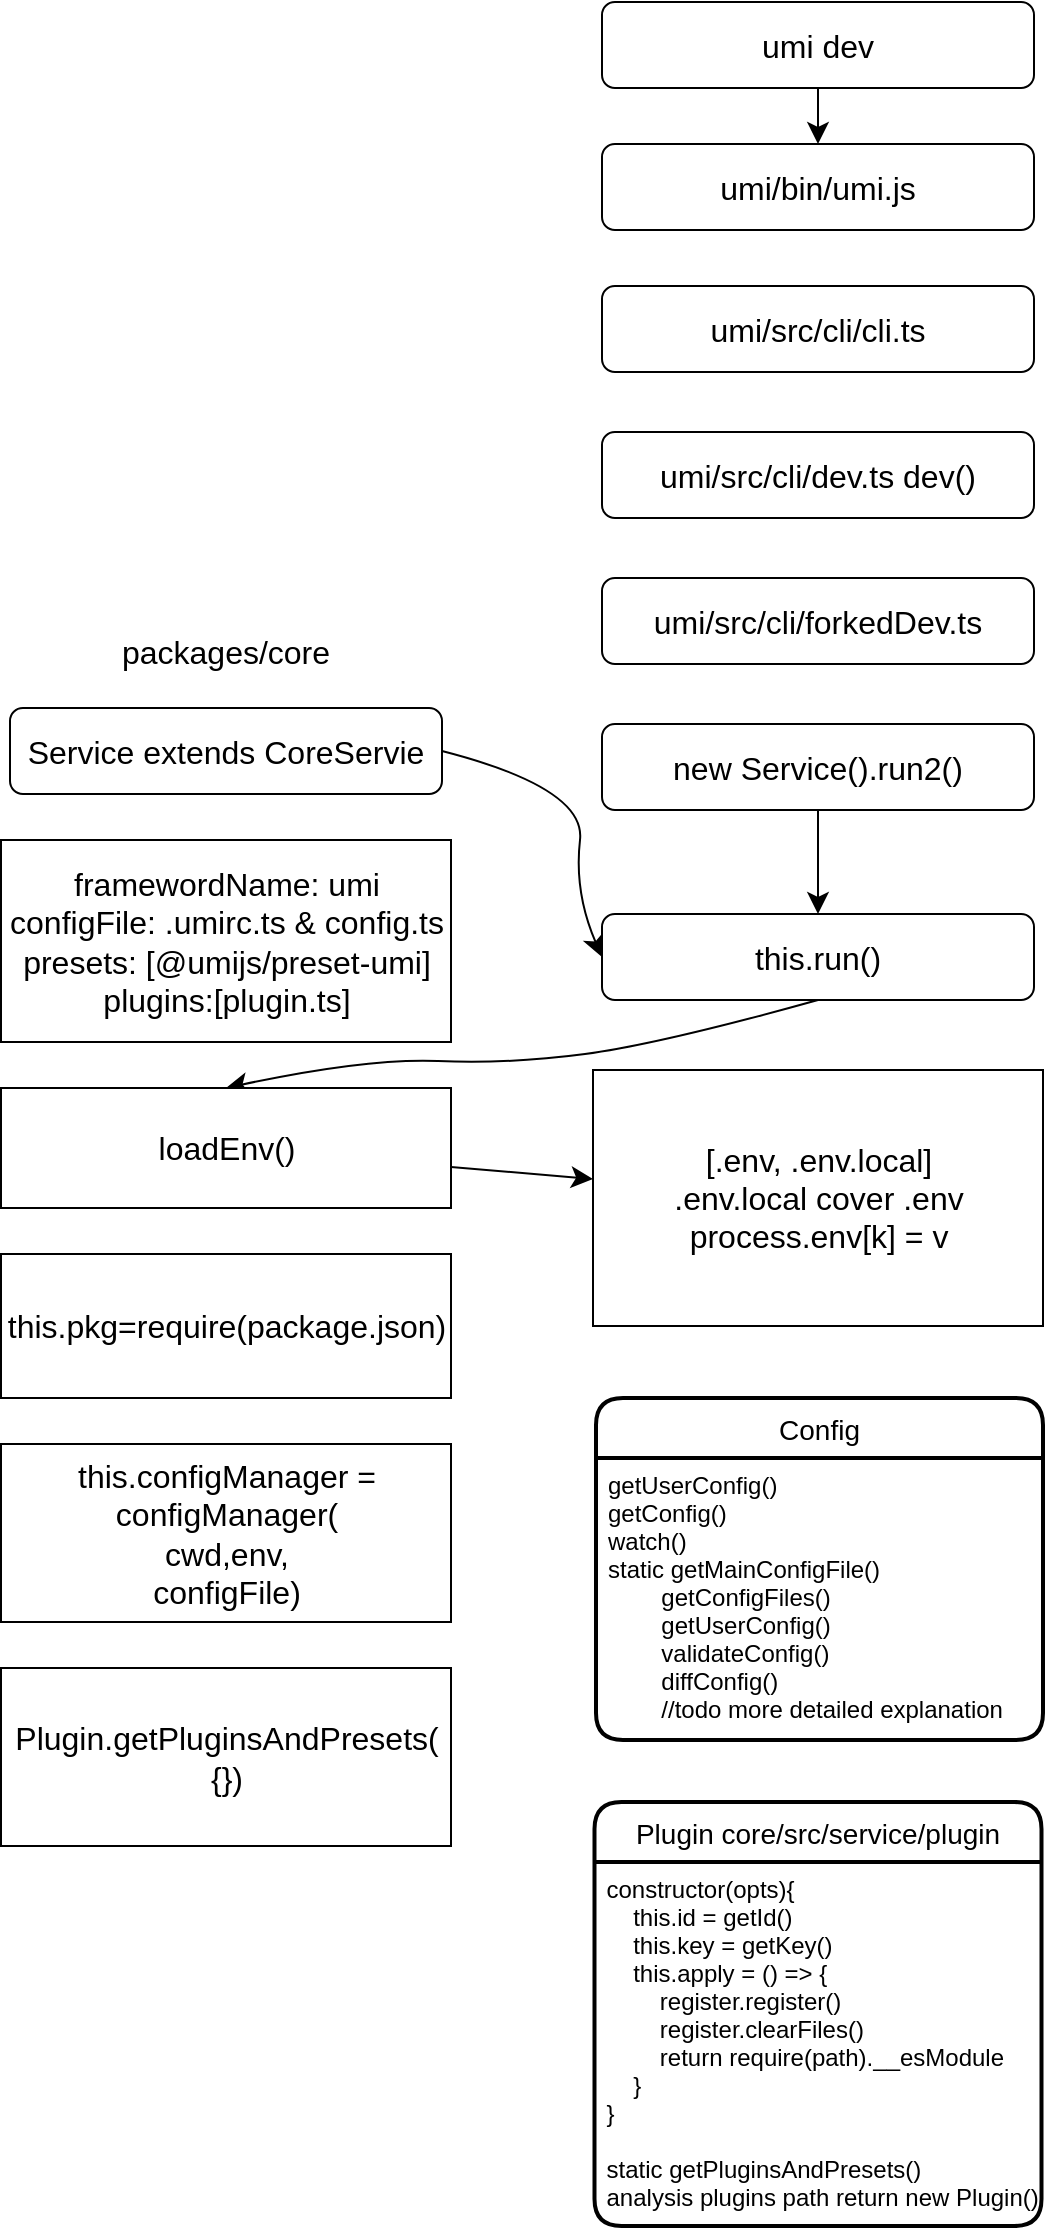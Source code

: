 <mxfile version="20.8.20" type="github">
  <diagram name="第 1 页" id="_LmHi21ieHVFVFbyD48o">
    <mxGraphModel dx="875" dy="526" grid="0" gridSize="10" guides="1" tooltips="1" connect="1" arrows="1" fold="1" page="1" pageScale="1" pageWidth="827" pageHeight="1169" math="0" shadow="0">
      <root>
        <mxCell id="0" />
        <mxCell id="1" parent="0" />
        <mxCell id="dfm-5kzRMY3-W3S_KdrZ-3" style="edgeStyle=none;curved=1;rounded=0;orthogonalLoop=1;jettySize=auto;html=1;exitX=0.5;exitY=1;exitDx=0;exitDy=0;entryX=0.5;entryY=0;entryDx=0;entryDy=0;fontSize=12;startSize=8;endSize=8;" edge="1" parent="1" source="dfm-5kzRMY3-W3S_KdrZ-1" target="dfm-5kzRMY3-W3S_KdrZ-2">
          <mxGeometry relative="1" as="geometry" />
        </mxCell>
        <mxCell id="dfm-5kzRMY3-W3S_KdrZ-1" value="umi dev" style="rounded=1;whiteSpace=wrap;html=1;fontSize=16;" vertex="1" parent="1">
          <mxGeometry x="325" y="23" width="216" height="43" as="geometry" />
        </mxCell>
        <mxCell id="dfm-5kzRMY3-W3S_KdrZ-2" value="umi/bin/umi.js" style="rounded=1;whiteSpace=wrap;html=1;fontSize=16;" vertex="1" parent="1">
          <mxGeometry x="325" y="94" width="216" height="43" as="geometry" />
        </mxCell>
        <mxCell id="dfm-5kzRMY3-W3S_KdrZ-4" value="umi/src/cli/cli.ts" style="rounded=1;whiteSpace=wrap;html=1;fontSize=16;" vertex="1" parent="1">
          <mxGeometry x="325" y="165" width="216" height="43" as="geometry" />
        </mxCell>
        <mxCell id="dfm-5kzRMY3-W3S_KdrZ-5" value="umi/src/cli/dev.ts&lt;span style=&quot;white-space: pre;&quot;&gt;	&lt;/span&gt;dev()" style="rounded=1;whiteSpace=wrap;html=1;fontSize=16;" vertex="1" parent="1">
          <mxGeometry x="325" y="238" width="216" height="43" as="geometry" />
        </mxCell>
        <mxCell id="dfm-5kzRMY3-W3S_KdrZ-6" value="umi/src/cli/forkedDev.ts" style="rounded=1;whiteSpace=wrap;html=1;fontSize=16;" vertex="1" parent="1">
          <mxGeometry x="325" y="311" width="216" height="43" as="geometry" />
        </mxCell>
        <mxCell id="dfm-5kzRMY3-W3S_KdrZ-25" style="edgeStyle=none;curved=1;rounded=0;orthogonalLoop=1;jettySize=auto;html=1;exitX=0.5;exitY=1;exitDx=0;exitDy=0;entryX=0.5;entryY=0;entryDx=0;entryDy=0;fontSize=12;startSize=8;endSize=8;" edge="1" parent="1" source="dfm-5kzRMY3-W3S_KdrZ-7" target="dfm-5kzRMY3-W3S_KdrZ-18">
          <mxGeometry relative="1" as="geometry" />
        </mxCell>
        <mxCell id="dfm-5kzRMY3-W3S_KdrZ-7" value="new Service().run2()" style="rounded=1;whiteSpace=wrap;html=1;fontSize=16;" vertex="1" parent="1">
          <mxGeometry x="325" y="384" width="216" height="43" as="geometry" />
        </mxCell>
        <mxCell id="dfm-5kzRMY3-W3S_KdrZ-19" style="edgeStyle=none;curved=1;rounded=0;orthogonalLoop=1;jettySize=auto;html=1;exitX=1;exitY=0.5;exitDx=0;exitDy=0;entryX=0;entryY=0.5;entryDx=0;entryDy=0;fontSize=12;startSize=8;endSize=8;" edge="1" parent="1" source="dfm-5kzRMY3-W3S_KdrZ-9" target="dfm-5kzRMY3-W3S_KdrZ-18">
          <mxGeometry relative="1" as="geometry">
            <mxPoint x="296.0" y="405.5" as="sourcePoint" />
            <Array as="points">
              <mxPoint x="317" y="416" />
              <mxPoint x="311" y="468" />
            </Array>
          </mxGeometry>
        </mxCell>
        <mxCell id="dfm-5kzRMY3-W3S_KdrZ-9" value="Service extends CoreServie" style="rounded=1;whiteSpace=wrap;html=1;fontSize=16;" vertex="1" parent="1">
          <mxGeometry x="29" y="376" width="216" height="43" as="geometry" />
        </mxCell>
        <mxCell id="dfm-5kzRMY3-W3S_KdrZ-11" value="framewordName: umi&lt;br&gt;configFile: .umirc.ts &amp;amp; config.ts&lt;br&gt;presets: [@umijs/preset-umi]&lt;br&gt;plugins:[plugin.ts]" style="html=1;fontSize=16;" vertex="1" parent="1">
          <mxGeometry x="24.5" y="442" width="225" height="101" as="geometry" />
        </mxCell>
        <mxCell id="dfm-5kzRMY3-W3S_KdrZ-31" style="edgeStyle=none;curved=1;rounded=0;orthogonalLoop=1;jettySize=auto;html=1;exitX=0.5;exitY=1;exitDx=0;exitDy=0;entryX=0.5;entryY=0;entryDx=0;entryDy=0;fontSize=12;startSize=8;endSize=8;" edge="1" parent="1" source="dfm-5kzRMY3-W3S_KdrZ-18" target="dfm-5kzRMY3-W3S_KdrZ-30">
          <mxGeometry relative="1" as="geometry">
            <Array as="points">
              <mxPoint x="354" y="544" />
              <mxPoint x="279" y="554" />
              <mxPoint x="207" y="551" />
            </Array>
          </mxGeometry>
        </mxCell>
        <mxCell id="dfm-5kzRMY3-W3S_KdrZ-18" value="this.run()" style="rounded=1;whiteSpace=wrap;html=1;fontSize=16;" vertex="1" parent="1">
          <mxGeometry x="325" y="479" width="216" height="43" as="geometry" />
        </mxCell>
        <mxCell id="dfm-5kzRMY3-W3S_KdrZ-22" value="packages/core" style="text;strokeColor=none;fillColor=none;html=1;align=center;verticalAlign=middle;whiteSpace=wrap;rounded=0;fontSize=16;" vertex="1" parent="1">
          <mxGeometry x="60" y="333" width="154" height="30" as="geometry" />
        </mxCell>
        <mxCell id="dfm-5kzRMY3-W3S_KdrZ-27" value="Config" style="swimlane;childLayout=stackLayout;horizontal=1;startSize=30;horizontalStack=0;rounded=1;fontSize=14;fontStyle=0;strokeWidth=2;resizeParent=0;resizeLast=1;shadow=0;dashed=0;align=center;" vertex="1" parent="1">
          <mxGeometry x="322" y="721" width="223.5" height="171" as="geometry">
            <mxRectangle x="64" y="650" width="70" height="30" as="alternateBounds" />
          </mxGeometry>
        </mxCell>
        <mxCell id="dfm-5kzRMY3-W3S_KdrZ-28" value="getUserConfig()&#xa;getConfig()&#xa;watch()&#xa;static getMainConfigFile()&#xa;        getConfigFiles()&#xa;        getUserConfig()&#xa;        validateConfig()&#xa;        diffConfig()&#xa;        //todo more detailed explanation&#xa;&#xa;" style="align=left;strokeColor=none;fillColor=none;spacingLeft=4;fontSize=12;verticalAlign=top;resizable=0;rotatable=0;part=1;" vertex="1" parent="dfm-5kzRMY3-W3S_KdrZ-27">
          <mxGeometry y="30" width="223.5" height="141" as="geometry" />
        </mxCell>
        <mxCell id="dfm-5kzRMY3-W3S_KdrZ-33" value="" style="edgeStyle=none;curved=1;rounded=0;orthogonalLoop=1;jettySize=auto;html=1;fontSize=12;startSize=8;endSize=8;" edge="1" parent="1" source="dfm-5kzRMY3-W3S_KdrZ-30" target="dfm-5kzRMY3-W3S_KdrZ-32">
          <mxGeometry relative="1" as="geometry" />
        </mxCell>
        <mxCell id="dfm-5kzRMY3-W3S_KdrZ-30" value="loadEnv()&lt;br&gt;" style="html=1;fontSize=16;" vertex="1" parent="1">
          <mxGeometry x="24.5" y="566" width="225" height="60" as="geometry" />
        </mxCell>
        <mxCell id="dfm-5kzRMY3-W3S_KdrZ-32" value="[.env, .env.local]&lt;br&gt;.env.local cover .env&lt;br&gt;process.env[k] = v" style="html=1;fontSize=16;" vertex="1" parent="1">
          <mxGeometry x="320.5" y="557" width="225" height="128" as="geometry" />
        </mxCell>
        <mxCell id="dfm-5kzRMY3-W3S_KdrZ-35" value="this.pkg=require(package.json)" style="html=1;fontSize=16;" vertex="1" parent="1">
          <mxGeometry x="24.5" y="649" width="225" height="72" as="geometry" />
        </mxCell>
        <mxCell id="dfm-5kzRMY3-W3S_KdrZ-37" value="this.configManager =&lt;br&gt;configManager(&lt;br&gt;cwd,env,&lt;br&gt;configFile)" style="html=1;fontSize=16;" vertex="1" parent="1">
          <mxGeometry x="24.5" y="744" width="225" height="89" as="geometry" />
        </mxCell>
        <mxCell id="dfm-5kzRMY3-W3S_KdrZ-38" value="Plugin.getPluginsAndPresets(&lt;br&gt;{})" style="html=1;fontSize=16;" vertex="1" parent="1">
          <mxGeometry x="24.5" y="856" width="225" height="89" as="geometry" />
        </mxCell>
        <mxCell id="dfm-5kzRMY3-W3S_KdrZ-39" value="Plugin core/src/service/plugin" style="swimlane;childLayout=stackLayout;horizontal=1;startSize=30;horizontalStack=0;rounded=1;fontSize=14;fontStyle=0;strokeWidth=2;resizeParent=0;resizeLast=1;shadow=0;dashed=0;align=center;" vertex="1" parent="1">
          <mxGeometry x="321.25" y="923" width="223.5" height="212" as="geometry">
            <mxRectangle x="64" y="650" width="70" height="30" as="alternateBounds" />
          </mxGeometry>
        </mxCell>
        <mxCell id="dfm-5kzRMY3-W3S_KdrZ-40" value="constructor(opts){&#xa;    this.id = getId()&#xa;    this.key = getKey()&#xa;    this.apply = () =&gt; {&#xa;        register.register()&#xa;        register.clearFiles()&#xa;        return require(path).__esModule&#xa;    }&#xa;}&#xa;&#xa;static getPluginsAndPresets()&#xa;analysis plugins path return new Plugin()" style="align=left;strokeColor=none;fillColor=none;spacingLeft=4;fontSize=12;verticalAlign=top;resizable=0;rotatable=0;part=1;" vertex="1" parent="dfm-5kzRMY3-W3S_KdrZ-39">
          <mxGeometry y="30" width="223.5" height="182" as="geometry" />
        </mxCell>
      </root>
    </mxGraphModel>
  </diagram>
</mxfile>
